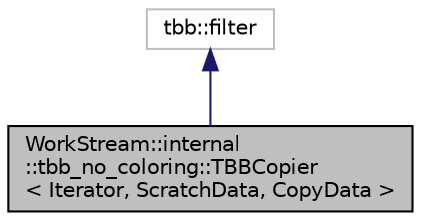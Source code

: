 digraph "WorkStream::internal::tbb_no_coloring::TBBCopier&lt; Iterator, ScratchData, CopyData &gt;"
{
 // LATEX_PDF_SIZE
  edge [fontname="Helvetica",fontsize="10",labelfontname="Helvetica",labelfontsize="10"];
  node [fontname="Helvetica",fontsize="10",shape=record];
  Node1 [label="WorkStream::internal\l::tbb_no_coloring::TBBCopier\l\< Iterator, ScratchData, CopyData \>",height=0.2,width=0.4,color="black", fillcolor="grey75", style="filled", fontcolor="black",tooltip=" "];
  Node2 -> Node1 [dir="back",color="midnightblue",fontsize="10",style="solid",fontname="Helvetica"];
  Node2 [label="tbb::filter",height=0.2,width=0.4,color="grey75", fillcolor="white", style="filled",tooltip=" "];
}
